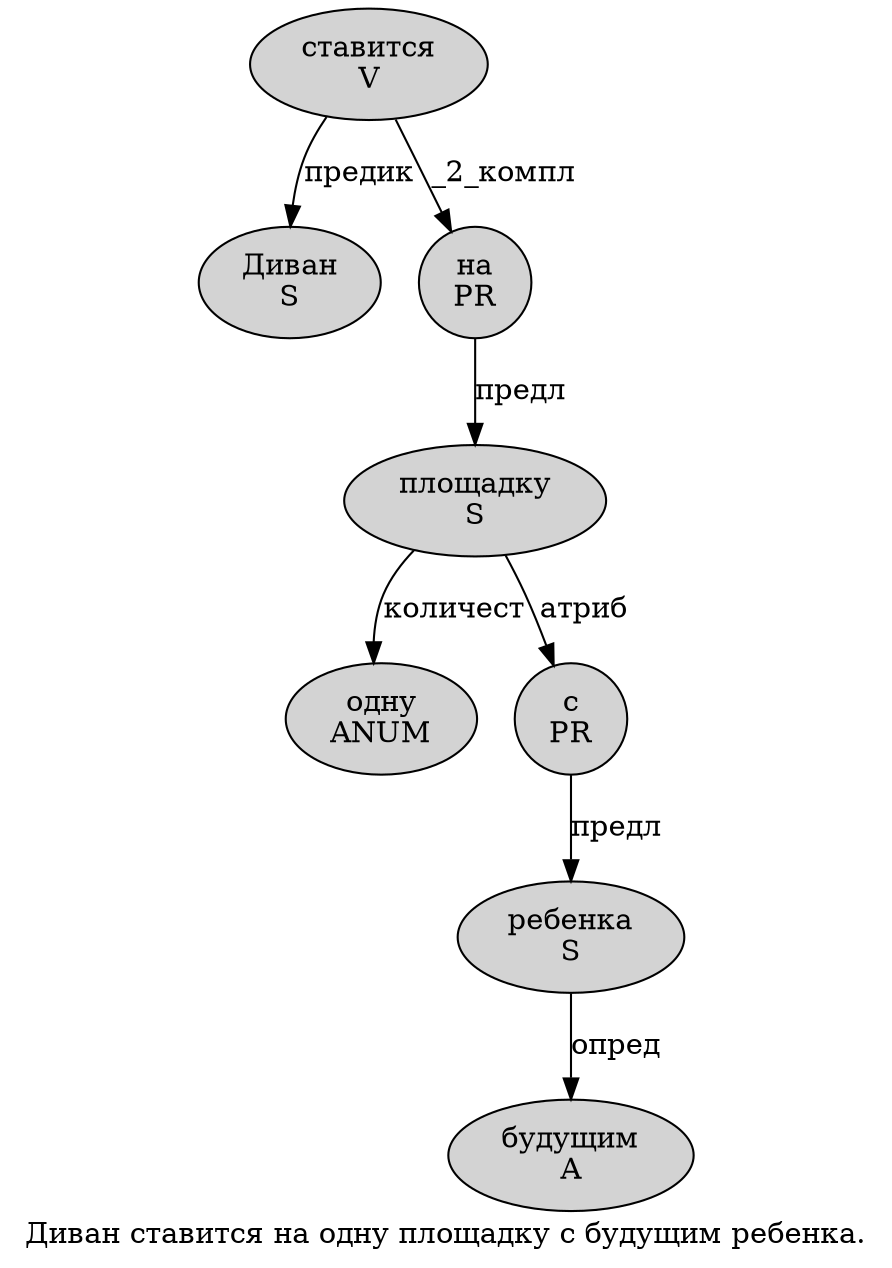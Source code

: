 digraph SENTENCE_114 {
	graph [label="Диван ставится на одну площадку с будущим ребенка."]
	node [style=filled]
		0 [label="Диван
S" color="" fillcolor=lightgray penwidth=1 shape=ellipse]
		1 [label="ставится
V" color="" fillcolor=lightgray penwidth=1 shape=ellipse]
		2 [label="на
PR" color="" fillcolor=lightgray penwidth=1 shape=ellipse]
		3 [label="одну
ANUM" color="" fillcolor=lightgray penwidth=1 shape=ellipse]
		4 [label="площадку
S" color="" fillcolor=lightgray penwidth=1 shape=ellipse]
		5 [label="с
PR" color="" fillcolor=lightgray penwidth=1 shape=ellipse]
		6 [label="будущим
A" color="" fillcolor=lightgray penwidth=1 shape=ellipse]
		7 [label="ребенка
S" color="" fillcolor=lightgray penwidth=1 shape=ellipse]
			4 -> 3 [label="количест"]
			4 -> 5 [label="атриб"]
			1 -> 0 [label="предик"]
			1 -> 2 [label="_2_компл"]
			5 -> 7 [label="предл"]
			2 -> 4 [label="предл"]
			7 -> 6 [label="опред"]
}